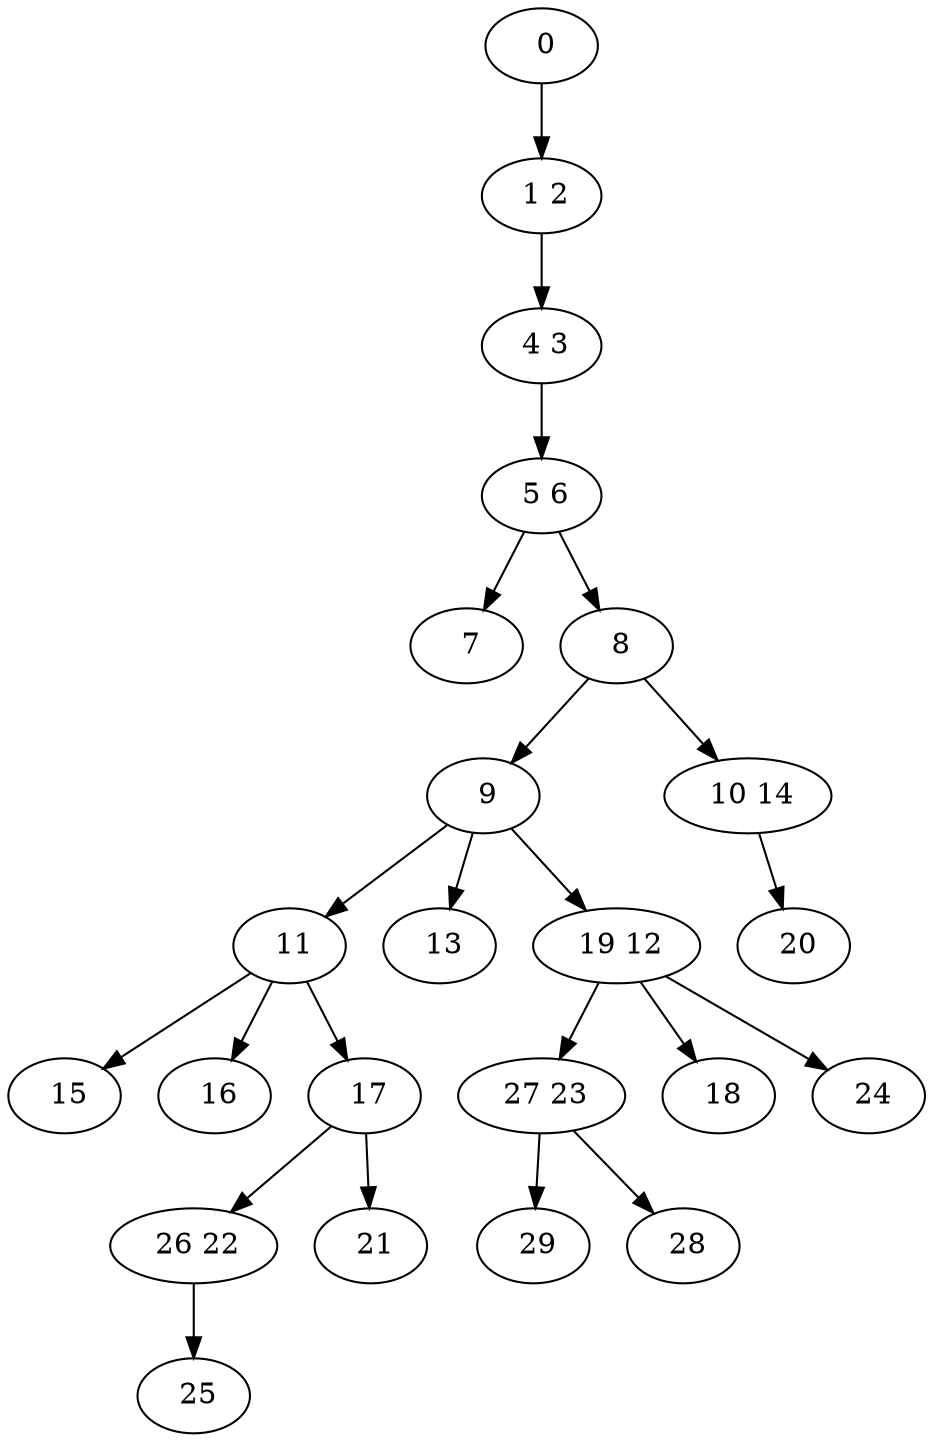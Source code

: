 digraph mytree {
" 0" -> " 1 2";
" 1 2" -> " 4 3";
" 4 3" -> " 5 6";
" 5 6" -> " 7";
" 5 6" -> " 8";
" 7";
" 8" -> " 9";
" 8" -> " 10 14";
" 9" -> " 11";
" 9" -> " 13";
" 9" -> " 19 12";
" 10 14" -> " 20";
" 11" -> " 15";
" 11" -> " 16";
" 11" -> " 17";
" 13";
" 19 12" -> " 27 23";
" 19 12" -> " 18";
" 19 12" -> " 24";
" 15";
" 16";
" 17" -> " 26 22";
" 17" -> " 21";
" 26 22" -> " 25";
" 21";
" 25";
" 27 23" -> " 29";
" 27 23" -> " 28";
" 29";
" 28";
" 18";
" 24";
" 20";
}
